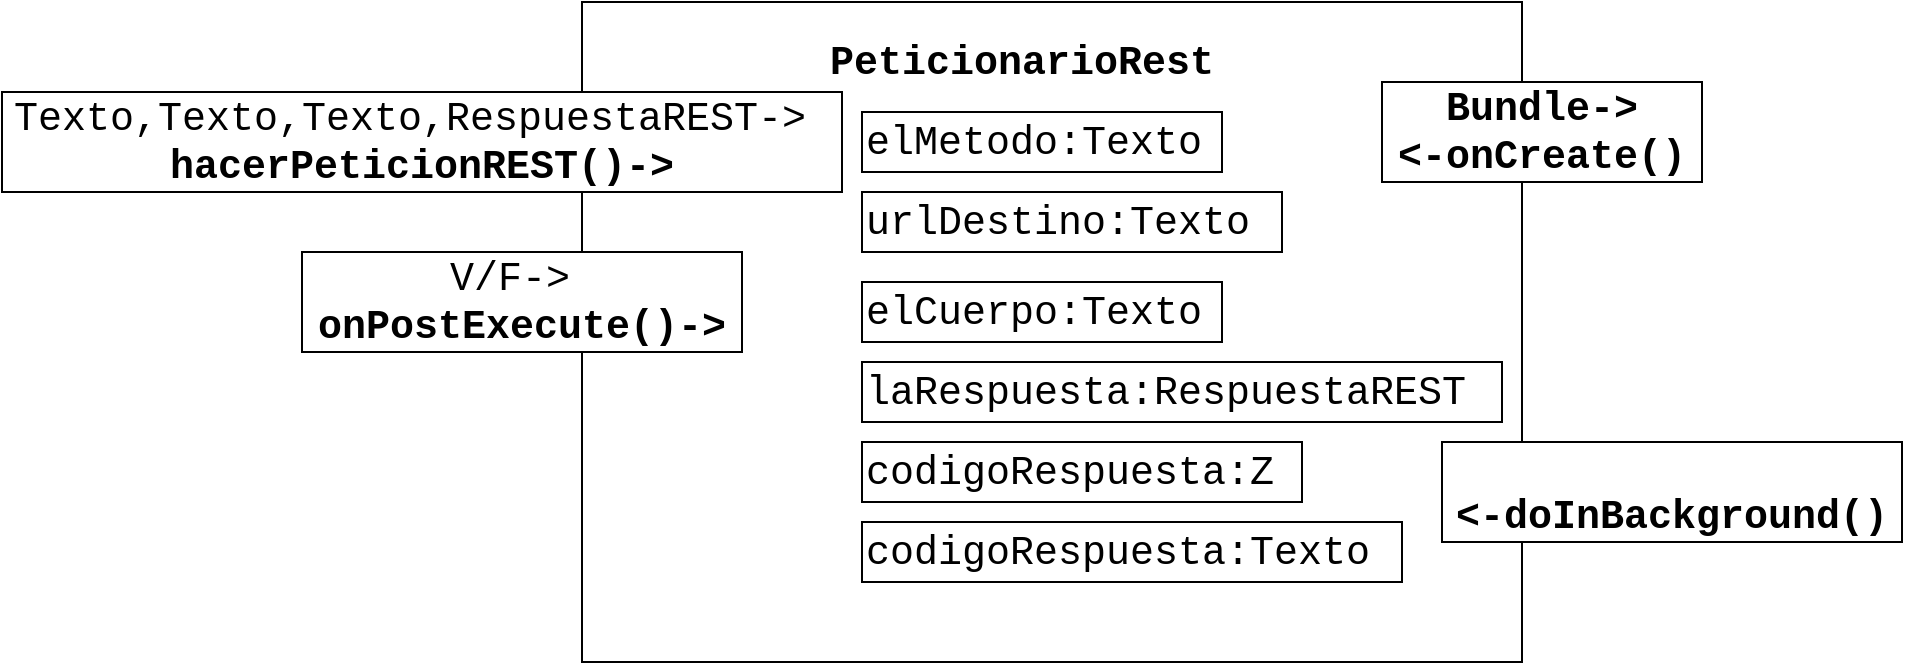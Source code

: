 <mxfile version="15.4.3" type="device"><diagram id="_BlqUQd81PGxGQltvLnx" name="Page-1"><mxGraphModel dx="1422" dy="705" grid="1" gridSize="10" guides="1" tooltips="1" connect="1" arrows="1" fold="1" page="1" pageScale="1" pageWidth="827" pageHeight="1169" math="0" shadow="0"><root><mxCell id="0"/><mxCell id="1" parent="0"/><mxCell id="idNCrJlum-hQP5bJ5Dap-1" value="" style="rounded=0;whiteSpace=wrap;html=1;" vertex="1" parent="1"><mxGeometry x="300" y="50" width="470" height="330" as="geometry"/></mxCell><mxCell id="idNCrJlum-hQP5bJ5Dap-2" value="PeticionarioRest" style="text;html=1;strokeColor=none;fillColor=none;align=center;verticalAlign=middle;whiteSpace=wrap;rounded=0;fontStyle=1;fontFamily=Courier New;fontSize=20;" vertex="1" parent="1"><mxGeometry x="440" y="70" width="160" height="20" as="geometry"/></mxCell><mxCell id="idNCrJlum-hQP5bJ5Dap-3" value="Texto,Texto,Texto,RespuestaREST-&amp;gt;&amp;nbsp;&lt;br&gt;&lt;b&gt;hacerPeticionREST()-&amp;gt;&lt;/b&gt;" style="rounded=0;whiteSpace=wrap;html=1;fontFamily=Courier New;fontSize=20;align=center;fontStyle=0;autosize=1;" vertex="1" parent="1"><mxGeometry x="10" y="95" width="420" height="50" as="geometry"/></mxCell><mxCell id="idNCrJlum-hQP5bJ5Dap-4" value="&lt;div&gt;&lt;/div&gt;&lt;b&gt;Bundle-&amp;gt;&lt;br&gt;&amp;lt;-onCreate()&lt;/b&gt;" style="rounded=0;whiteSpace=wrap;html=1;fontFamily=Courier New;fontSize=20;align=center;fontStyle=0;autosize=1;" vertex="1" parent="1"><mxGeometry x="700" y="90" width="160" height="50" as="geometry"/></mxCell><mxCell id="idNCrJlum-hQP5bJ5Dap-5" value="elMetodo:Texto" style="rounded=0;whiteSpace=wrap;html=1;fontFamily=Courier New;fontSize=20;align=left;fontStyle=0;autosize=1;" vertex="1" parent="1"><mxGeometry x="440" y="105" width="180" height="30" as="geometry"/></mxCell><mxCell id="idNCrJlum-hQP5bJ5Dap-6" value="elCuerpo:Texto" style="rounded=0;whiteSpace=wrap;html=1;fontFamily=Courier New;fontSize=20;align=left;fontStyle=0;autosize=1;" vertex="1" parent="1"><mxGeometry x="440" y="190" width="180" height="30" as="geometry"/></mxCell><mxCell id="idNCrJlum-hQP5bJ5Dap-7" value="laRespuesta:RespuestaREST" style="rounded=0;whiteSpace=wrap;html=1;fontFamily=Courier New;fontSize=20;align=left;fontStyle=0;autosize=1;" vertex="1" parent="1"><mxGeometry x="440" y="230" width="320" height="30" as="geometry"/></mxCell><mxCell id="idNCrJlum-hQP5bJ5Dap-8" value="V/F-&amp;gt;&amp;nbsp;&lt;br&gt;&lt;b&gt;onPostExecute()-&amp;gt;&lt;/b&gt;" style="rounded=0;whiteSpace=wrap;html=1;fontFamily=Courier New;fontSize=20;align=center;fontStyle=0;autosize=1;" vertex="1" parent="1"><mxGeometry x="160" y="175" width="220" height="50" as="geometry"/></mxCell><mxCell id="idNCrJlum-hQP5bJ5Dap-9" value="urlDestino:Texto" style="rounded=0;whiteSpace=wrap;html=1;fontFamily=Courier New;fontSize=20;align=left;fontStyle=0;autosize=1;" vertex="1" parent="1"><mxGeometry x="440" y="145" width="210" height="30" as="geometry"/></mxCell><mxCell id="idNCrJlum-hQP5bJ5Dap-11" value="codigoRespuesta:Z" style="rounded=0;whiteSpace=wrap;html=1;fontFamily=Courier New;fontSize=20;align=left;fontStyle=0;autosize=1;" vertex="1" parent="1"><mxGeometry x="440" y="270" width="220" height="30" as="geometry"/></mxCell><mxCell id="idNCrJlum-hQP5bJ5Dap-12" value="codigoRespuesta:Texto" style="rounded=0;whiteSpace=wrap;html=1;fontFamily=Courier New;fontSize=20;align=left;fontStyle=0;autosize=1;" vertex="1" parent="1"><mxGeometry x="440" y="310" width="270" height="30" as="geometry"/></mxCell><mxCell id="idNCrJlum-hQP5bJ5Dap-13" value="&lt;br&gt;&lt;b&gt;&amp;lt;-doInBackground()&lt;/b&gt;" style="rounded=0;whiteSpace=wrap;html=1;fontFamily=Courier New;fontSize=20;align=center;fontStyle=0;autosize=1;" vertex="1" parent="1"><mxGeometry x="730" y="270" width="230" height="50" as="geometry"/></mxCell></root></mxGraphModel></diagram></mxfile>